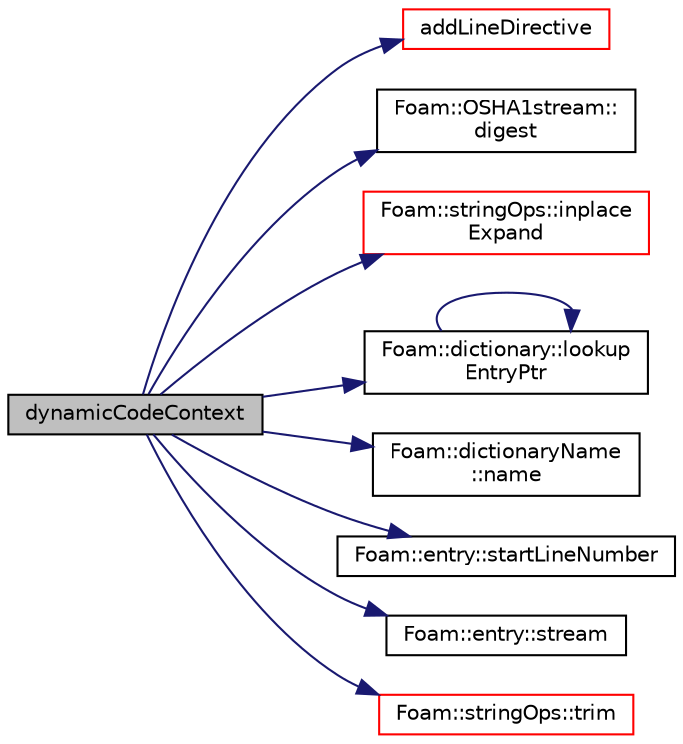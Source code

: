 digraph "dynamicCodeContext"
{
  bgcolor="transparent";
  edge [fontname="Helvetica",fontsize="10",labelfontname="Helvetica",labelfontsize="10"];
  node [fontname="Helvetica",fontsize="10",shape=record];
  rankdir="LR";
  Node0 [label="dynamicCodeContext",height=0.2,width=0.4,color="black", fillcolor="grey75", style="filled", fontcolor="black"];
  Node0 -> Node1 [color="midnightblue",fontsize="10",style="solid",fontname="Helvetica"];
  Node1 [label="addLineDirective",height=0.2,width=0.4,color="red",URL="$a27193.html#aa9d5cadb0154391add50c7a3a6708204",tooltip="Helper: add #line directive. "];
  Node0 -> Node6 [color="midnightblue",fontsize="10",style="solid",fontname="Helvetica"];
  Node6 [label="Foam::OSHA1stream::\ldigest",height=0.2,width=0.4,color="black",URL="$a27309.html#accaac6f545b7e2a0b7815eefee071005",tooltip="Return SHA1::Digest for the data processed until now. "];
  Node0 -> Node7 [color="midnightblue",fontsize="10",style="solid",fontname="Helvetica"];
  Node7 [label="Foam::stringOps::inplace\lExpand",height=0.2,width=0.4,color="red",URL="$a21898.html#adf940b7b0788929e0e11ea44e7f9c1bb",tooltip="Inplace expand occurences of variables according to the mapping. "];
  Node0 -> Node11 [color="midnightblue",fontsize="10",style="solid",fontname="Helvetica"];
  Node11 [label="Foam::dictionary::lookup\lEntryPtr",height=0.2,width=0.4,color="black",URL="$a27129.html#a63ca8c5575e79a6e04b8a1e1c4c1d958",tooltip="Find and return an entry data stream pointer if present. "];
  Node11 -> Node11 [color="midnightblue",fontsize="10",style="solid",fontname="Helvetica"];
  Node0 -> Node12 [color="midnightblue",fontsize="10",style="solid",fontname="Helvetica"];
  Node12 [label="Foam::dictionaryName\l::name",height=0.2,width=0.4,color="black",URL="$a27125.html#aba53f1f9c8fadfa65f4099af10df348c",tooltip="Return the dictionary name. "];
  Node0 -> Node13 [color="midnightblue",fontsize="10",style="solid",fontname="Helvetica"];
  Node13 [label="Foam::entry::startLineNumber",height=0.2,width=0.4,color="black",URL="$a27137.html#a6afcf7ec0671b1957daa2b8ac262ff57",tooltip="Return line number of first token in dictionary. "];
  Node0 -> Node14 [color="midnightblue",fontsize="10",style="solid",fontname="Helvetica"];
  Node14 [label="Foam::entry::stream",height=0.2,width=0.4,color="black",URL="$a27137.html#a3af18be98df6d673e0a40a4e38c350d1",tooltip="Return token stream if this entry is a primitive entry. "];
  Node0 -> Node15 [color="midnightblue",fontsize="10",style="solid",fontname="Helvetica"];
  Node15 [label="Foam::stringOps::trim",height=0.2,width=0.4,color="red",URL="$a21898.html#a49e4bf4709b221cc53a2a86f484d5a87",tooltip="Return string trimmed of leading and trailing whitespace. "];
}

